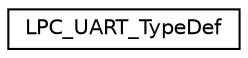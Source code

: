 digraph "Graphical Class Hierarchy"
{
  edge [fontname="Helvetica",fontsize="10",labelfontname="Helvetica",labelfontsize="10"];
  node [fontname="Helvetica",fontsize="10",shape=record];
  rankdir="LR";
  Node1 [label="LPC_UART_TypeDef",height=0.2,width=0.4,color="black", fillcolor="white", style="filled",URL="$db/d14/structLPC__UART__TypeDef.html"];
}

